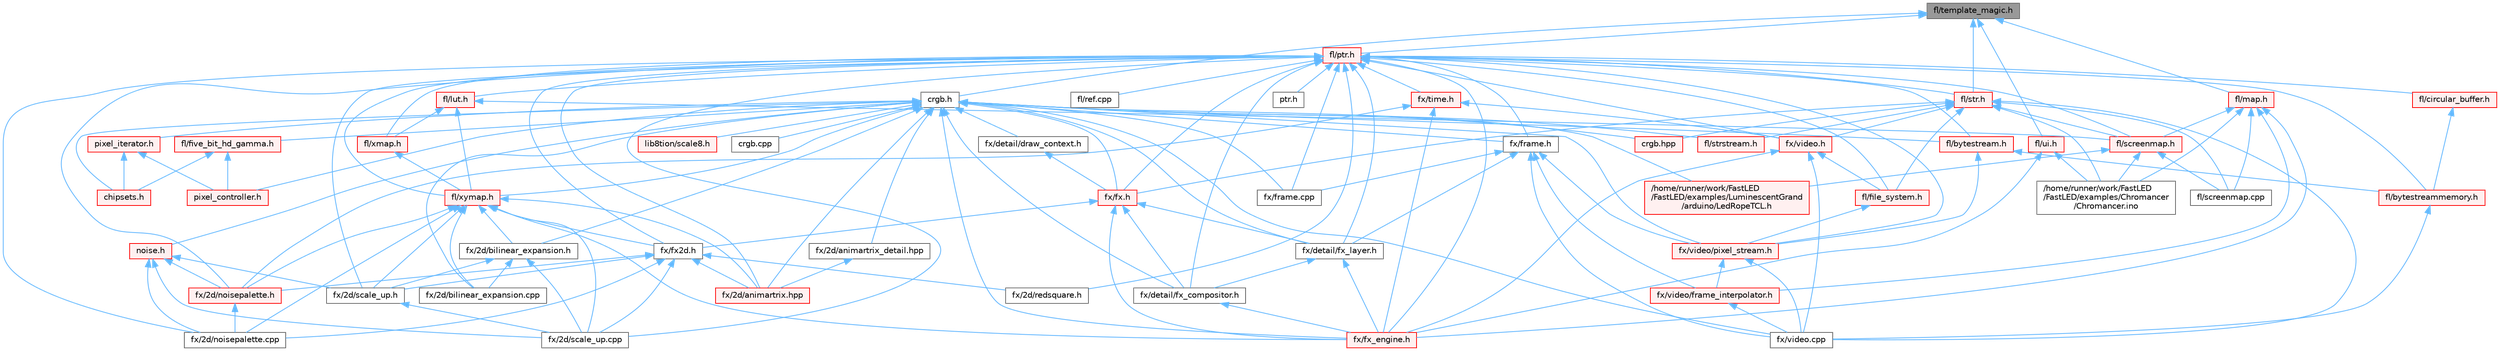 digraph "fl/template_magic.h"
{
 // INTERACTIVE_SVG=YES
 // LATEX_PDF_SIZE
  bgcolor="transparent";
  edge [fontname=Helvetica,fontsize=10,labelfontname=Helvetica,labelfontsize=10];
  node [fontname=Helvetica,fontsize=10,shape=box,height=0.2,width=0.4];
  Node1 [id="Node000001",label="fl/template_magic.h",height=0.2,width=0.4,color="gray40", fillcolor="grey60", style="filled", fontcolor="black",tooltip=" "];
  Node1 -> Node2 [id="edge1_Node000001_Node000002",dir="back",color="steelblue1",style="solid",tooltip=" "];
  Node2 [id="Node000002",label="crgb.h",height=0.2,width=0.4,color="grey40", fillcolor="white", style="filled",URL="$db/dd1/crgb_8h.html",tooltip="Defines the red, green, and blue (RGB) pixel struct."];
  Node2 -> Node3 [id="edge2_Node000002_Node000003",dir="back",color="steelblue1",style="solid",tooltip=" "];
  Node3 [id="Node000003",label="/home/runner/work/FastLED\l/FastLED/examples/LuminescentGrand\l/arduino/LedRopeTCL.h",height=0.2,width=0.4,color="red", fillcolor="#FFF0F0", style="filled",URL="$d9/d7e/_led_rope_t_c_l_8h.html",tooltip=" "];
  Node2 -> Node5 [id="edge3_Node000002_Node000005",dir="back",color="steelblue1",style="solid",tooltip=" "];
  Node5 [id="Node000005",label="chipsets.h",height=0.2,width=0.4,color="red", fillcolor="#FFF0F0", style="filled",URL="$db/d66/chipsets_8h.html",tooltip="Contains the bulk of the definitions for the various LED chipsets supported."];
  Node2 -> Node78 [id="edge4_Node000002_Node000078",dir="back",color="steelblue1",style="solid",tooltip=" "];
  Node78 [id="Node000078",label="crgb.cpp",height=0.2,width=0.4,color="grey40", fillcolor="white", style="filled",URL="$d0/de3/crgb_8cpp.html",tooltip="Utility functions for the red, green, and blue (RGB) pixel struct."];
  Node2 -> Node106 [id="edge5_Node000002_Node000106",dir="back",color="steelblue1",style="solid",tooltip=" "];
  Node106 [id="Node000106",label="crgb.hpp",height=0.2,width=0.4,color="red", fillcolor="#FFF0F0", style="filled",URL="$d0/d4b/crgb_8hpp.html",tooltip="Defines utility functions for the red, green, and blue (RGB) pixel struct."];
  Node2 -> Node117 [id="edge6_Node000002_Node000117",dir="back",color="steelblue1",style="solid",tooltip=" "];
  Node117 [id="Node000117",label="fl/bytestream.h",height=0.2,width=0.4,color="red", fillcolor="#FFF0F0", style="filled",URL="$dd/d2b/bytestream_8h.html",tooltip=" "];
  Node117 -> Node118 [id="edge7_Node000117_Node000118",dir="back",color="steelblue1",style="solid",tooltip=" "];
  Node118 [id="Node000118",label="fl/bytestreammemory.h",height=0.2,width=0.4,color="red", fillcolor="#FFF0F0", style="filled",URL="$d1/d24/bytestreammemory_8h.html",tooltip=" "];
  Node118 -> Node120 [id="edge8_Node000118_Node000120",dir="back",color="steelblue1",style="solid",tooltip=" "];
  Node120 [id="Node000120",label="fx/video.cpp",height=0.2,width=0.4,color="grey40", fillcolor="white", style="filled",URL="$d0/d05/video_8cpp.html",tooltip=" "];
  Node117 -> Node121 [id="edge9_Node000117_Node000121",dir="back",color="steelblue1",style="solid",tooltip=" "];
  Node121 [id="Node000121",label="fx/video/pixel_stream.h",height=0.2,width=0.4,color="red", fillcolor="#FFF0F0", style="filled",URL="$d3/dfa/pixel__stream_8h.html",tooltip=" "];
  Node121 -> Node120 [id="edge10_Node000121_Node000120",dir="back",color="steelblue1",style="solid",tooltip=" "];
  Node121 -> Node123 [id="edge11_Node000121_Node000123",dir="back",color="steelblue1",style="solid",tooltip=" "];
  Node123 [id="Node000123",label="fx/video/frame_interpolator.h",height=0.2,width=0.4,color="red", fillcolor="#FFF0F0", style="filled",URL="$d3/dda/frame__interpolator_8h.html",tooltip=" "];
  Node123 -> Node120 [id="edge12_Node000123_Node000120",dir="back",color="steelblue1",style="solid",tooltip=" "];
  Node2 -> Node127 [id="edge13_Node000002_Node000127",dir="back",color="steelblue1",style="solid",tooltip=" "];
  Node127 [id="Node000127",label="fl/five_bit_hd_gamma.h",height=0.2,width=0.4,color="red", fillcolor="#FFF0F0", style="filled",URL="$dc/d44/five__bit__hd__gamma_8h.html",tooltip="Declares functions for five-bit gamma correction."];
  Node127 -> Node5 [id="edge14_Node000127_Node000005",dir="back",color="steelblue1",style="solid",tooltip=" "];
  Node127 -> Node111 [id="edge15_Node000127_Node000111",dir="back",color="steelblue1",style="solid",tooltip=" "];
  Node111 [id="Node000111",label="pixel_controller.h",height=0.2,width=0.4,color="red", fillcolor="#FFF0F0", style="filled",URL="$d5/d4d/pixel__controller_8h.html",tooltip="Low level pixel data writing class."];
  Node2 -> Node128 [id="edge16_Node000002_Node000128",dir="back",color="steelblue1",style="solid",tooltip=" "];
  Node128 [id="Node000128",label="fl/strstream.h",height=0.2,width=0.4,color="red", fillcolor="#FFF0F0", style="filled",URL="$d8/d00/strstream_8h.html",tooltip=" "];
  Node2 -> Node152 [id="edge17_Node000002_Node000152",dir="back",color="steelblue1",style="solid",tooltip=" "];
  Node152 [id="Node000152",label="fl/xymap.h",height=0.2,width=0.4,color="red", fillcolor="#FFF0F0", style="filled",URL="$d6/dc9/fl_2xymap_8h.html",tooltip=" "];
  Node152 -> Node150 [id="edge18_Node000152_Node000150",dir="back",color="steelblue1",style="solid",tooltip=" "];
  Node150 [id="Node000150",label="fx/2d/animartrix.hpp",height=0.2,width=0.4,color="red", fillcolor="#FFF0F0", style="filled",URL="$d3/dc3/animartrix_8hpp.html",tooltip=" "];
  Node152 -> Node153 [id="edge19_Node000152_Node000153",dir="back",color="steelblue1",style="solid",tooltip=" "];
  Node153 [id="Node000153",label="fx/2d/bilinear_expansion.cpp",height=0.2,width=0.4,color="grey40", fillcolor="white", style="filled",URL="$de/d80/bilinear__expansion_8cpp.html",tooltip="Demonstrates how to mix noise generation with color palettes on a 2D LED matrix."];
  Node152 -> Node154 [id="edge20_Node000152_Node000154",dir="back",color="steelblue1",style="solid",tooltip=" "];
  Node154 [id="Node000154",label="fx/2d/bilinear_expansion.h",height=0.2,width=0.4,color="grey40", fillcolor="white", style="filled",URL="$da/d34/bilinear__expansion_8h.html",tooltip="Demonstrates how to mix noise generation with color palettes on a 2D LED matrix."];
  Node154 -> Node153 [id="edge21_Node000154_Node000153",dir="back",color="steelblue1",style="solid",tooltip=" "];
  Node154 -> Node98 [id="edge22_Node000154_Node000098",dir="back",color="steelblue1",style="solid",tooltip=" "];
  Node98 [id="Node000098",label="fx/2d/scale_up.cpp",height=0.2,width=0.4,color="grey40", fillcolor="white", style="filled",URL="$dc/d8c/scale__up_8cpp.html",tooltip=" "];
  Node154 -> Node155 [id="edge23_Node000154_Node000155",dir="back",color="steelblue1",style="solid",tooltip=" "];
  Node155 [id="Node000155",label="fx/2d/scale_up.h",height=0.2,width=0.4,color="grey40", fillcolor="white", style="filled",URL="$d2/d74/scale__up_8h.html",tooltip="Expands a grid using bilinear interpolation and scaling up."];
  Node155 -> Node98 [id="edge24_Node000155_Node000098",dir="back",color="steelblue1",style="solid",tooltip=" "];
  Node152 -> Node95 [id="edge25_Node000152_Node000095",dir="back",color="steelblue1",style="solid",tooltip=" "];
  Node95 [id="Node000095",label="fx/2d/noisepalette.cpp",height=0.2,width=0.4,color="grey40", fillcolor="white", style="filled",URL="$d6/d66/noisepalette_8cpp.html",tooltip=" "];
  Node152 -> Node96 [id="edge26_Node000152_Node000096",dir="back",color="steelblue1",style="solid",tooltip=" "];
  Node96 [id="Node000096",label="fx/2d/noisepalette.h",height=0.2,width=0.4,color="red", fillcolor="#FFF0F0", style="filled",URL="$d6/dc7/noisepalette_8h.html",tooltip="Demonstrates how to mix noise generation with color palettes on a 2D LED matrix."];
  Node96 -> Node95 [id="edge27_Node000096_Node000095",dir="back",color="steelblue1",style="solid",tooltip=" "];
  Node152 -> Node98 [id="edge28_Node000152_Node000098",dir="back",color="steelblue1",style="solid",tooltip=" "];
  Node152 -> Node155 [id="edge29_Node000152_Node000155",dir="back",color="steelblue1",style="solid",tooltip=" "];
  Node152 -> Node156 [id="edge30_Node000152_Node000156",dir="back",color="steelblue1",style="solid",tooltip=" "];
  Node156 [id="Node000156",label="fx/fx2d.h",height=0.2,width=0.4,color="grey40", fillcolor="white", style="filled",URL="$d9/d43/fx2d_8h.html",tooltip=" "];
  Node156 -> Node150 [id="edge31_Node000156_Node000150",dir="back",color="steelblue1",style="solid",tooltip=" "];
  Node156 -> Node95 [id="edge32_Node000156_Node000095",dir="back",color="steelblue1",style="solid",tooltip=" "];
  Node156 -> Node96 [id="edge33_Node000156_Node000096",dir="back",color="steelblue1",style="solid",tooltip=" "];
  Node156 -> Node97 [id="edge34_Node000156_Node000097",dir="back",color="steelblue1",style="solid",tooltip=" "];
  Node97 [id="Node000097",label="fx/2d/redsquare.h",height=0.2,width=0.4,color="grey40", fillcolor="white", style="filled",URL="$d3/db8/redsquare_8h.html",tooltip=" "];
  Node156 -> Node98 [id="edge35_Node000156_Node000098",dir="back",color="steelblue1",style="solid",tooltip=" "];
  Node156 -> Node155 [id="edge36_Node000156_Node000155",dir="back",color="steelblue1",style="solid",tooltip=" "];
  Node152 -> Node141 [id="edge37_Node000152_Node000141",dir="back",color="steelblue1",style="solid",tooltip=" "];
  Node141 [id="Node000141",label="fx/fx_engine.h",height=0.2,width=0.4,color="red", fillcolor="#FFF0F0", style="filled",URL="$d9/d3c/fx__engine_8h.html",tooltip=" "];
  Node2 -> Node150 [id="edge38_Node000002_Node000150",dir="back",color="steelblue1",style="solid",tooltip=" "];
  Node2 -> Node158 [id="edge39_Node000002_Node000158",dir="back",color="steelblue1",style="solid",tooltip=" "];
  Node158 [id="Node000158",label="fx/2d/animartrix_detail.hpp",height=0.2,width=0.4,color="grey40", fillcolor="white", style="filled",URL="$d3/d3b/animartrix__detail_8hpp.html",tooltip=" "];
  Node158 -> Node150 [id="edge40_Node000158_Node000150",dir="back",color="steelblue1",style="solid",tooltip=" "];
  Node2 -> Node153 [id="edge41_Node000002_Node000153",dir="back",color="steelblue1",style="solid",tooltip=" "];
  Node2 -> Node154 [id="edge42_Node000002_Node000154",dir="back",color="steelblue1",style="solid",tooltip=" "];
  Node2 -> Node159 [id="edge43_Node000002_Node000159",dir="back",color="steelblue1",style="solid",tooltip=" "];
  Node159 [id="Node000159",label="fx/detail/draw_context.h",height=0.2,width=0.4,color="grey40", fillcolor="white", style="filled",URL="$db/ded/draw__context_8h.html",tooltip=" "];
  Node159 -> Node160 [id="edge44_Node000159_Node000160",dir="back",color="steelblue1",style="solid",tooltip=" "];
  Node160 [id="Node000160",label="fx/fx.h",height=0.2,width=0.4,color="red", fillcolor="#FFF0F0", style="filled",URL="$d2/d0c/fx_8h.html",tooltip=" "];
  Node160 -> Node148 [id="edge45_Node000160_Node000148",dir="back",color="steelblue1",style="solid",tooltip=" "];
  Node148 [id="Node000148",label="fx/detail/fx_compositor.h",height=0.2,width=0.4,color="grey40", fillcolor="white", style="filled",URL="$d5/d6b/fx__compositor_8h.html",tooltip=" "];
  Node148 -> Node141 [id="edge46_Node000148_Node000141",dir="back",color="steelblue1",style="solid",tooltip=" "];
  Node160 -> Node147 [id="edge47_Node000160_Node000147",dir="back",color="steelblue1",style="solid",tooltip=" "];
  Node147 [id="Node000147",label="fx/detail/fx_layer.h",height=0.2,width=0.4,color="grey40", fillcolor="white", style="filled",URL="$d7/d2f/fx__layer_8h.html",tooltip=" "];
  Node147 -> Node148 [id="edge48_Node000147_Node000148",dir="back",color="steelblue1",style="solid",tooltip=" "];
  Node147 -> Node141 [id="edge49_Node000147_Node000141",dir="back",color="steelblue1",style="solid",tooltip=" "];
  Node160 -> Node156 [id="edge50_Node000160_Node000156",dir="back",color="steelblue1",style="solid",tooltip=" "];
  Node160 -> Node141 [id="edge51_Node000160_Node000141",dir="back",color="steelblue1",style="solid",tooltip=" "];
  Node2 -> Node148 [id="edge52_Node000002_Node000148",dir="back",color="steelblue1",style="solid",tooltip=" "];
  Node2 -> Node147 [id="edge53_Node000002_Node000147",dir="back",color="steelblue1",style="solid",tooltip=" "];
  Node2 -> Node151 [id="edge54_Node000002_Node000151",dir="back",color="steelblue1",style="solid",tooltip=" "];
  Node151 [id="Node000151",label="fx/frame.cpp",height=0.2,width=0.4,color="grey40", fillcolor="white", style="filled",URL="$da/d14/frame_8cpp.html",tooltip=" "];
  Node2 -> Node165 [id="edge55_Node000002_Node000165",dir="back",color="steelblue1",style="solid",tooltip=" "];
  Node165 [id="Node000165",label="fx/frame.h",height=0.2,width=0.4,color="grey40", fillcolor="white", style="filled",URL="$df/d7d/frame_8h.html",tooltip=" "];
  Node165 -> Node147 [id="edge56_Node000165_Node000147",dir="back",color="steelblue1",style="solid",tooltip=" "];
  Node165 -> Node151 [id="edge57_Node000165_Node000151",dir="back",color="steelblue1",style="solid",tooltip=" "];
  Node165 -> Node120 [id="edge58_Node000165_Node000120",dir="back",color="steelblue1",style="solid",tooltip=" "];
  Node165 -> Node123 [id="edge59_Node000165_Node000123",dir="back",color="steelblue1",style="solid",tooltip=" "];
  Node165 -> Node121 [id="edge60_Node000165_Node000121",dir="back",color="steelblue1",style="solid",tooltip=" "];
  Node2 -> Node160 [id="edge61_Node000002_Node000160",dir="back",color="steelblue1",style="solid",tooltip=" "];
  Node2 -> Node141 [id="edge62_Node000002_Node000141",dir="back",color="steelblue1",style="solid",tooltip=" "];
  Node2 -> Node120 [id="edge63_Node000002_Node000120",dir="back",color="steelblue1",style="solid",tooltip=" "];
  Node2 -> Node121 [id="edge64_Node000002_Node000121",dir="back",color="steelblue1",style="solid",tooltip=" "];
  Node2 -> Node166 [id="edge65_Node000002_Node000166",dir="back",color="steelblue1",style="solid",tooltip=" "];
  Node166 [id="Node000166",label="lib8tion/scale8.h",height=0.2,width=0.4,color="red", fillcolor="#FFF0F0", style="filled",URL="$db/d91/scale8_8h.html",tooltip="Fast, efficient 8-bit scaling functions specifically designed for high-performance LED programming."];
  Node2 -> Node168 [id="edge66_Node000002_Node000168",dir="back",color="steelblue1",style="solid",tooltip=" "];
  Node168 [id="Node000168",label="noise.h",height=0.2,width=0.4,color="red", fillcolor="#FFF0F0", style="filled",URL="$d1/d31/noise_8h.html",tooltip="Functions to generate and fill arrays with noise."];
  Node168 -> Node95 [id="edge67_Node000168_Node000095",dir="back",color="steelblue1",style="solid",tooltip=" "];
  Node168 -> Node96 [id="edge68_Node000168_Node000096",dir="back",color="steelblue1",style="solid",tooltip=" "];
  Node168 -> Node98 [id="edge69_Node000168_Node000098",dir="back",color="steelblue1",style="solid",tooltip=" "];
  Node168 -> Node155 [id="edge70_Node000168_Node000155",dir="back",color="steelblue1",style="solid",tooltip=" "];
  Node2 -> Node111 [id="edge71_Node000002_Node000111",dir="back",color="steelblue1",style="solid",tooltip=" "];
  Node2 -> Node170 [id="edge72_Node000002_Node000170",dir="back",color="steelblue1",style="solid",tooltip=" "];
  Node170 [id="Node000170",label="pixel_iterator.h",height=0.2,width=0.4,color="red", fillcolor="#FFF0F0", style="filled",URL="$d8/d6c/pixel__iterator_8h.html",tooltip="Non-templated low level pixel data writing class."];
  Node170 -> Node5 [id="edge73_Node000170_Node000005",dir="back",color="steelblue1",style="solid",tooltip=" "];
  Node170 -> Node111 [id="edge74_Node000170_Node000111",dir="back",color="steelblue1",style="solid",tooltip=" "];
  Node1 -> Node130 [id="edge75_Node000001_Node000130",dir="back",color="steelblue1",style="solid",tooltip=" "];
  Node130 [id="Node000130",label="fl/map.h",height=0.2,width=0.4,color="red", fillcolor="#FFF0F0", style="filled",URL="$dc/db7/map_8h.html",tooltip=" "];
  Node130 -> Node15 [id="edge76_Node000130_Node000015",dir="back",color="steelblue1",style="solid",tooltip=" "];
  Node15 [id="Node000015",label="/home/runner/work/FastLED\l/FastLED/examples/Chromancer\l/Chromancer.ino",height=0.2,width=0.4,color="grey40", fillcolor="white", style="filled",URL="$d1/ddb/_chromancer_8ino.html",tooltip=" "];
  Node130 -> Node133 [id="edge77_Node000130_Node000133",dir="back",color="steelblue1",style="solid",tooltip=" "];
  Node133 [id="Node000133",label="fl/screenmap.cpp",height=0.2,width=0.4,color="grey40", fillcolor="white", style="filled",URL="$d9/d6f/screenmap_8cpp.html",tooltip=" "];
  Node130 -> Node134 [id="edge78_Node000130_Node000134",dir="back",color="steelblue1",style="solid",tooltip=" "];
  Node134 [id="Node000134",label="fl/screenmap.h",height=0.2,width=0.4,color="red", fillcolor="#FFF0F0", style="filled",URL="$d7/d0d/fl_2screenmap_8h.html",tooltip=" "];
  Node134 -> Node15 [id="edge79_Node000134_Node000015",dir="back",color="steelblue1",style="solid",tooltip=" "];
  Node134 -> Node3 [id="edge80_Node000134_Node000003",dir="back",color="steelblue1",style="solid",tooltip=" "];
  Node134 -> Node133 [id="edge81_Node000134_Node000133",dir="back",color="steelblue1",style="solid",tooltip=" "];
  Node130 -> Node141 [id="edge82_Node000130_Node000141",dir="back",color="steelblue1",style="solid",tooltip=" "];
  Node130 -> Node123 [id="edge83_Node000130_Node000123",dir="back",color="steelblue1",style="solid",tooltip=" "];
  Node1 -> Node171 [id="edge84_Node000001_Node000171",dir="back",color="steelblue1",style="solid",tooltip=" "];
  Node171 [id="Node000171",label="fl/ptr.h",height=0.2,width=0.4,color="red", fillcolor="#FFF0F0", style="filled",URL="$d7/df1/fl_2ptr_8h.html",tooltip=" "];
  Node171 -> Node117 [id="edge85_Node000171_Node000117",dir="back",color="steelblue1",style="solid",tooltip=" "];
  Node171 -> Node118 [id="edge86_Node000171_Node000118",dir="back",color="steelblue1",style="solid",tooltip=" "];
  Node171 -> Node172 [id="edge87_Node000171_Node000172",dir="back",color="steelblue1",style="solid",tooltip=" "];
  Node172 [id="Node000172",label="fl/circular_buffer.h",height=0.2,width=0.4,color="red", fillcolor="#FFF0F0", style="filled",URL="$d9/d43/circular__buffer_8h.html",tooltip=" "];
  Node172 -> Node118 [id="edge88_Node000172_Node000118",dir="back",color="steelblue1",style="solid",tooltip=" "];
  Node171 -> Node163 [id="edge89_Node000171_Node000163",dir="back",color="steelblue1",style="solid",tooltip=" "];
  Node163 [id="Node000163",label="fl/file_system.h",height=0.2,width=0.4,color="red", fillcolor="#FFF0F0", style="filled",URL="$d9/d28/fl_2file__system_8h.html",tooltip=" "];
  Node163 -> Node121 [id="edge90_Node000163_Node000121",dir="back",color="steelblue1",style="solid",tooltip=" "];
  Node171 -> Node173 [id="edge91_Node000171_Node000173",dir="back",color="steelblue1",style="solid",tooltip=" "];
  Node173 [id="Node000173",label="fl/lut.h",height=0.2,width=0.4,color="red", fillcolor="#FFF0F0", style="filled",URL="$d3/db6/fl_2lut_8h.html",tooltip=" "];
  Node173 -> Node134 [id="edge92_Node000173_Node000134",dir="back",color="steelblue1",style="solid",tooltip=" "];
  Node173 -> Node174 [id="edge93_Node000173_Node000174",dir="back",color="steelblue1",style="solid",tooltip=" "];
  Node174 [id="Node000174",label="fl/xmap.h",height=0.2,width=0.4,color="red", fillcolor="#FFF0F0", style="filled",URL="$d5/d22/fl_2xmap_8h.html",tooltip=" "];
  Node174 -> Node152 [id="edge94_Node000174_Node000152",dir="back",color="steelblue1",style="solid",tooltip=" "];
  Node173 -> Node152 [id="edge95_Node000173_Node000152",dir="back",color="steelblue1",style="solid",tooltip=" "];
  Node171 -> Node178 [id="edge96_Node000171_Node000178",dir="back",color="steelblue1",style="solid",tooltip=" "];
  Node178 [id="Node000178",label="fl/ref.cpp",height=0.2,width=0.4,color="grey40", fillcolor="white", style="filled",URL="$df/de4/ref_8cpp.html",tooltip=" "];
  Node171 -> Node134 [id="edge97_Node000171_Node000134",dir="back",color="steelblue1",style="solid",tooltip=" "];
  Node171 -> Node179 [id="edge98_Node000171_Node000179",dir="back",color="steelblue1",style="solid",tooltip=" "];
  Node179 [id="Node000179",label="fl/str.h",height=0.2,width=0.4,color="red", fillcolor="#FFF0F0", style="filled",URL="$dc/d0e/fl_2str_8h.html",tooltip=" "];
  Node179 -> Node15 [id="edge99_Node000179_Node000015",dir="back",color="steelblue1",style="solid",tooltip=" "];
  Node179 -> Node106 [id="edge100_Node000179_Node000106",dir="back",color="steelblue1",style="solid",tooltip=" "];
  Node179 -> Node163 [id="edge101_Node000179_Node000163",dir="back",color="steelblue1",style="solid",tooltip=" "];
  Node179 -> Node133 [id="edge102_Node000179_Node000133",dir="back",color="steelblue1",style="solid",tooltip=" "];
  Node179 -> Node134 [id="edge103_Node000179_Node000134",dir="back",color="steelblue1",style="solid",tooltip=" "];
  Node179 -> Node128 [id="edge104_Node000179_Node000128",dir="back",color="steelblue1",style="solid",tooltip=" "];
  Node179 -> Node160 [id="edge105_Node000179_Node000160",dir="back",color="steelblue1",style="solid",tooltip=" "];
  Node179 -> Node120 [id="edge106_Node000179_Node000120",dir="back",color="steelblue1",style="solid",tooltip=" "];
  Node179 -> Node162 [id="edge107_Node000179_Node000162",dir="back",color="steelblue1",style="solid",tooltip=" "];
  Node162 [id="Node000162",label="fx/video.h",height=0.2,width=0.4,color="red", fillcolor="#FFF0F0", style="filled",URL="$dd/d78/video_8h.html",tooltip=" "];
  Node162 -> Node163 [id="edge108_Node000162_Node000163",dir="back",color="steelblue1",style="solid",tooltip=" "];
  Node162 -> Node141 [id="edge109_Node000162_Node000141",dir="back",color="steelblue1",style="solid",tooltip=" "];
  Node162 -> Node120 [id="edge110_Node000162_Node000120",dir="back",color="steelblue1",style="solid",tooltip=" "];
  Node171 -> Node174 [id="edge111_Node000171_Node000174",dir="back",color="steelblue1",style="solid",tooltip=" "];
  Node171 -> Node152 [id="edge112_Node000171_Node000152",dir="back",color="steelblue1",style="solid",tooltip=" "];
  Node171 -> Node150 [id="edge113_Node000171_Node000150",dir="back",color="steelblue1",style="solid",tooltip=" "];
  Node171 -> Node95 [id="edge114_Node000171_Node000095",dir="back",color="steelblue1",style="solid",tooltip=" "];
  Node171 -> Node96 [id="edge115_Node000171_Node000096",dir="back",color="steelblue1",style="solid",tooltip=" "];
  Node171 -> Node97 [id="edge116_Node000171_Node000097",dir="back",color="steelblue1",style="solid",tooltip=" "];
  Node171 -> Node98 [id="edge117_Node000171_Node000098",dir="back",color="steelblue1",style="solid",tooltip=" "];
  Node171 -> Node155 [id="edge118_Node000171_Node000155",dir="back",color="steelblue1",style="solid",tooltip=" "];
  Node171 -> Node148 [id="edge119_Node000171_Node000148",dir="back",color="steelblue1",style="solid",tooltip=" "];
  Node171 -> Node147 [id="edge120_Node000171_Node000147",dir="back",color="steelblue1",style="solid",tooltip=" "];
  Node171 -> Node151 [id="edge121_Node000171_Node000151",dir="back",color="steelblue1",style="solid",tooltip=" "];
  Node171 -> Node165 [id="edge122_Node000171_Node000165",dir="back",color="steelblue1",style="solid",tooltip=" "];
  Node171 -> Node160 [id="edge123_Node000171_Node000160",dir="back",color="steelblue1",style="solid",tooltip=" "];
  Node171 -> Node156 [id="edge124_Node000171_Node000156",dir="back",color="steelblue1",style="solid",tooltip=" "];
  Node171 -> Node141 [id="edge125_Node000171_Node000141",dir="back",color="steelblue1",style="solid",tooltip=" "];
  Node171 -> Node183 [id="edge126_Node000171_Node000183",dir="back",color="steelblue1",style="solid",tooltip=" "];
  Node183 [id="Node000183",label="fx/time.h",height=0.2,width=0.4,color="red", fillcolor="#FFF0F0", style="filled",URL="$de/df7/time_8h.html",tooltip=" "];
  Node183 -> Node96 [id="edge127_Node000183_Node000096",dir="back",color="steelblue1",style="solid",tooltip=" "];
  Node183 -> Node141 [id="edge128_Node000183_Node000141",dir="back",color="steelblue1",style="solid",tooltip=" "];
  Node183 -> Node162 [id="edge129_Node000183_Node000162",dir="back",color="steelblue1",style="solid",tooltip=" "];
  Node171 -> Node162 [id="edge130_Node000171_Node000162",dir="back",color="steelblue1",style="solid",tooltip=" "];
  Node171 -> Node121 [id="edge131_Node000171_Node000121",dir="back",color="steelblue1",style="solid",tooltip=" "];
  Node171 -> Node184 [id="edge132_Node000171_Node000184",dir="back",color="steelblue1",style="solid",tooltip=" "];
  Node184 [id="Node000184",label="ptr.h",height=0.2,width=0.4,color="grey40", fillcolor="white", style="filled",URL="$dd/d98/ptr_8h.html",tooltip=" "];
  Node1 -> Node179 [id="edge133_Node000001_Node000179",dir="back",color="steelblue1",style="solid",tooltip=" "];
  Node1 -> Node187 [id="edge134_Node000001_Node000187",dir="back",color="steelblue1",style="solid",tooltip=" "];
  Node187 [id="Node000187",label="fl/ui.h",height=0.2,width=0.4,color="red", fillcolor="#FFF0F0", style="filled",URL="$d9/d3b/ui_8h.html",tooltip=" "];
  Node187 -> Node15 [id="edge135_Node000187_Node000015",dir="back",color="steelblue1",style="solid",tooltip=" "];
  Node187 -> Node141 [id="edge136_Node000187_Node000141",dir="back",color="steelblue1",style="solid",tooltip=" "];
}
